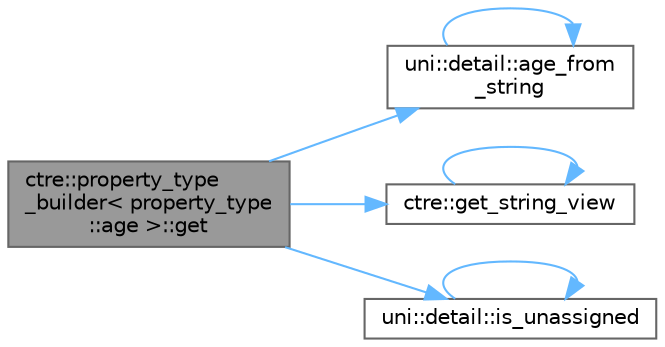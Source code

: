 digraph "ctre::property_type_builder&lt; property_type::age &gt;::get"
{
 // LATEX_PDF_SIZE
  bgcolor="transparent";
  edge [fontname=Helvetica,fontsize=10,labelfontname=Helvetica,labelfontsize=10];
  node [fontname=Helvetica,fontsize=10,shape=box,height=0.2,width=0.4];
  rankdir="LR";
  Node1 [id="Node000001",label="ctre::property_type\l_builder\< property_type\l::age \>::get",height=0.2,width=0.4,color="gray40", fillcolor="grey60", style="filled", fontcolor="black",tooltip=" "];
  Node1 -> Node2 [id="edge1_Node000001_Node000002",color="steelblue1",style="solid",tooltip=" "];
  Node2 [id="Node000002",label="uni::detail::age_from\l_string",height=0.2,width=0.4,color="grey40", fillcolor="white", style="filled",URL="$namespaceuni_1_1detail.html#abbb3edeee63e18c6d04a2205a1ff5020",tooltip=" "];
  Node2 -> Node2 [id="edge2_Node000002_Node000002",color="steelblue1",style="solid",tooltip=" "];
  Node1 -> Node3 [id="edge3_Node000001_Node000003",color="steelblue1",style="solid",tooltip=" "];
  Node3 [id="Node000003",label="ctre::get_string_view",height=0.2,width=0.4,color="grey40", fillcolor="white", style="filled",URL="$namespacectre.html#a515ebf2c97e910c116fb9c0bec8fbb4f",tooltip=" "];
  Node3 -> Node3 [id="edge4_Node000003_Node000003",color="steelblue1",style="solid",tooltip=" "];
  Node1 -> Node4 [id="edge5_Node000001_Node000004",color="steelblue1",style="solid",tooltip=" "];
  Node4 [id="Node000004",label="uni::detail::is_unassigned",height=0.2,width=0.4,color="grey40", fillcolor="white", style="filled",URL="$namespaceuni_1_1detail.html#ad96b4bfe9b40baace39e7c170afa69fd",tooltip=" "];
  Node4 -> Node4 [id="edge6_Node000004_Node000004",color="steelblue1",style="solid",tooltip=" "];
}
